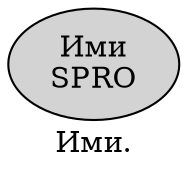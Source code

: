 digraph SENTENCE_1493 {
	graph [label="Ими."]
	node [style=filled]
		0 [label="Ими
SPRO" color="" fillcolor=lightgray penwidth=1 shape=ellipse]
}